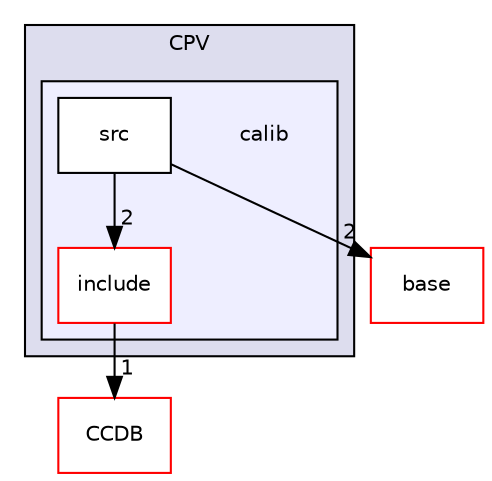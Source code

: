 digraph "/home/travis/build/AliceO2Group/AliceO2/Detectors/CPV/calib" {
  bgcolor=transparent;
  compound=true
  node [ fontsize="10", fontname="Helvetica"];
  edge [ labelfontsize="10", labelfontname="Helvetica"];
  subgraph clusterdir_860de54695a0456b93a4bb1fd951d826 {
    graph [ bgcolor="#ddddee", pencolor="black", label="CPV" fontname="Helvetica", fontsize="10", URL="dir_860de54695a0456b93a4bb1fd951d826.html"]
  subgraph clusterdir_09ac740ef76ce36f9a01e5a702df673a {
    graph [ bgcolor="#eeeeff", pencolor="black", label="" URL="dir_09ac740ef76ce36f9a01e5a702df673a.html"];
    dir_09ac740ef76ce36f9a01e5a702df673a [shape=plaintext label="calib"];
    dir_016f66a9fb645873222c1016e54f5c8e [shape=box label="include" color="red" fillcolor="white" style="filled" URL="dir_016f66a9fb645873222c1016e54f5c8e.html"];
    dir_2d50d78b4d97df1b1b9a9fdb036db896 [shape=box label="src" color="black" fillcolor="white" style="filled" URL="dir_2d50d78b4d97df1b1b9a9fdb036db896.html"];
  }
  }
  dir_6af676bf18881990e4083e191d0e63e0 [shape=box label="CCDB" color="red" URL="dir_6af676bf18881990e4083e191d0e63e0.html"];
  dir_9f065a6c27ad05d142739bd8f4136180 [shape=box label="base" color="red" URL="dir_9f065a6c27ad05d142739bd8f4136180.html"];
  dir_2d50d78b4d97df1b1b9a9fdb036db896->dir_9f065a6c27ad05d142739bd8f4136180 [headlabel="2", labeldistance=1.5 headhref="dir_000367_000206.html"];
  dir_2d50d78b4d97df1b1b9a9fdb036db896->dir_016f66a9fb645873222c1016e54f5c8e [headlabel="2", labeldistance=1.5 headhref="dir_000367_000359.html"];
  dir_016f66a9fb645873222c1016e54f5c8e->dir_6af676bf18881990e4083e191d0e63e0 [headlabel="1", labeldistance=1.5 headhref="dir_000359_000024.html"];
}
